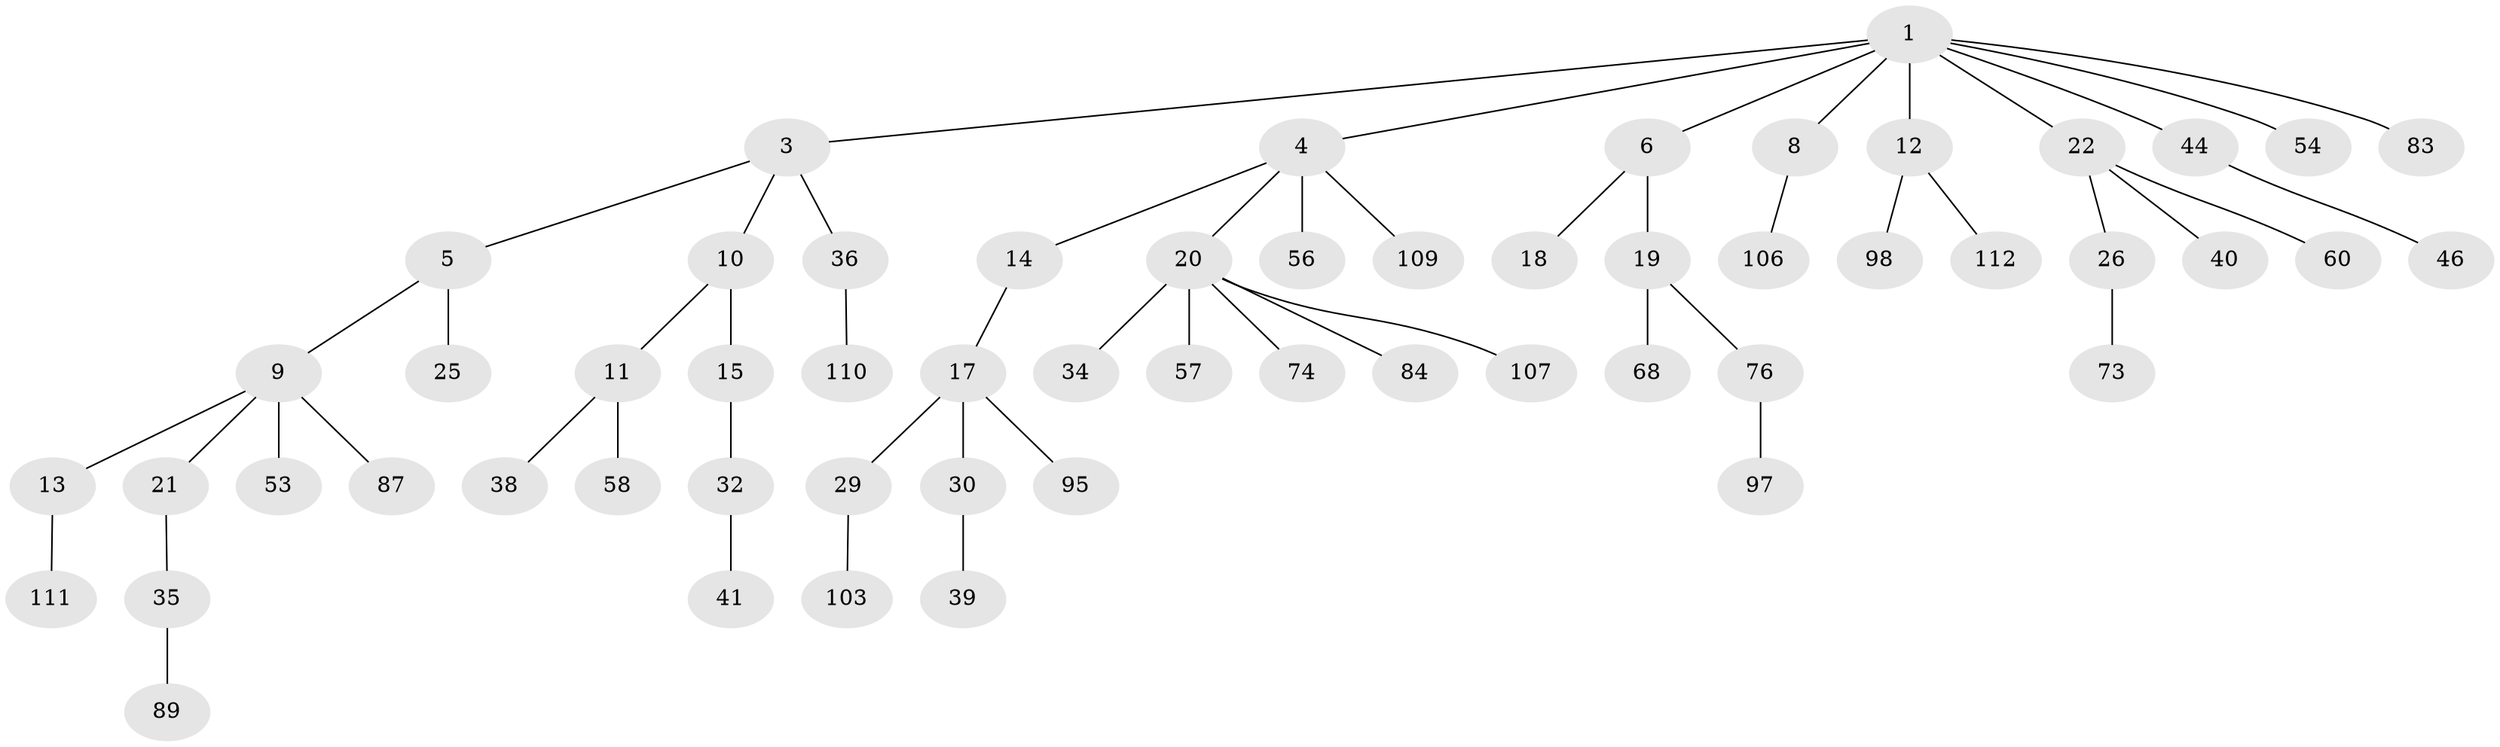 // original degree distribution, {5: 0.06956521739130435, 6: 0.008695652173913044, 4: 0.034782608695652174, 3: 0.13043478260869565, 2: 0.1826086956521739, 8: 0.008695652173913044, 7: 0.008695652173913044, 1: 0.5565217391304348}
// Generated by graph-tools (version 1.1) at 2025/15/03/09/25 04:15:35]
// undirected, 57 vertices, 56 edges
graph export_dot {
graph [start="1"]
  node [color=gray90,style=filled];
  1 [super="+2+31"];
  3 [super="+42"];
  4;
  5 [super="+7+79"];
  6;
  8 [super="+43+93+80+24+48+23"];
  9;
  10;
  11 [super="+64+28+50+99+108"];
  12 [super="+16+96"];
  13 [super="+91+51"];
  14;
  15;
  17 [super="+69"];
  18 [super="+66"];
  19 [super="+27+55"];
  20 [super="+63+37+33+45"];
  21 [super="+65+62"];
  22 [super="+82"];
  25 [super="+94+72"];
  26 [super="+113"];
  29 [super="+61+47"];
  30 [super="+115"];
  32;
  34;
  35 [super="+70"];
  36 [super="+81"];
  38;
  39;
  40;
  41;
  44 [super="+71+49"];
  46 [super="+102"];
  53 [super="+59"];
  54;
  56 [super="+67"];
  57;
  58;
  60 [super="+88"];
  68;
  73;
  74 [super="+90"];
  76 [super="+78+92+105"];
  83;
  84 [super="+101"];
  87;
  89;
  95;
  97;
  98;
  103;
  106;
  107;
  109;
  110;
  111;
  112;
  1 -- 3;
  1 -- 12;
  1 -- 44;
  1 -- 83;
  1 -- 4;
  1 -- 6;
  1 -- 22;
  1 -- 8;
  1 -- 54;
  3 -- 5;
  3 -- 10;
  3 -- 36;
  4 -- 14;
  4 -- 20;
  4 -- 56;
  4 -- 109;
  5 -- 9;
  5 -- 25;
  6 -- 18;
  6 -- 19;
  8 -- 106;
  9 -- 13;
  9 -- 21;
  9 -- 53;
  9 -- 87;
  10 -- 11;
  10 -- 15;
  11 -- 38;
  11 -- 58;
  12 -- 112;
  12 -- 98;
  13 -- 111;
  14 -- 17;
  15 -- 32;
  17 -- 29;
  17 -- 30;
  17 -- 95;
  19 -- 68;
  19 -- 76;
  20 -- 107;
  20 -- 34;
  20 -- 84;
  20 -- 57;
  20 -- 74;
  21 -- 35;
  22 -- 26;
  22 -- 40;
  22 -- 60;
  26 -- 73;
  29 -- 103;
  30 -- 39;
  32 -- 41;
  35 -- 89;
  36 -- 110;
  44 -- 46;
  76 -- 97;
}

